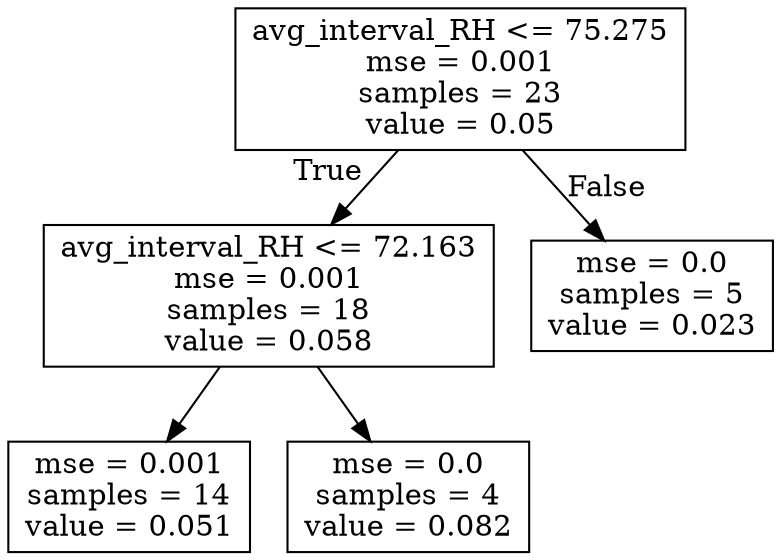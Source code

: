 digraph Tree {
node [shape=box] ;
0 [label="avg_interval_RH <= 75.275\nmse = 0.001\nsamples = 23\nvalue = 0.05"] ;
1 [label="avg_interval_RH <= 72.163\nmse = 0.001\nsamples = 18\nvalue = 0.058"] ;
0 -> 1 [labeldistance=2.5, labelangle=45, headlabel="True"] ;
2 [label="mse = 0.001\nsamples = 14\nvalue = 0.051"] ;
1 -> 2 ;
3 [label="mse = 0.0\nsamples = 4\nvalue = 0.082"] ;
1 -> 3 ;
4 [label="mse = 0.0\nsamples = 5\nvalue = 0.023"] ;
0 -> 4 [labeldistance=2.5, labelangle=-45, headlabel="False"] ;
}
